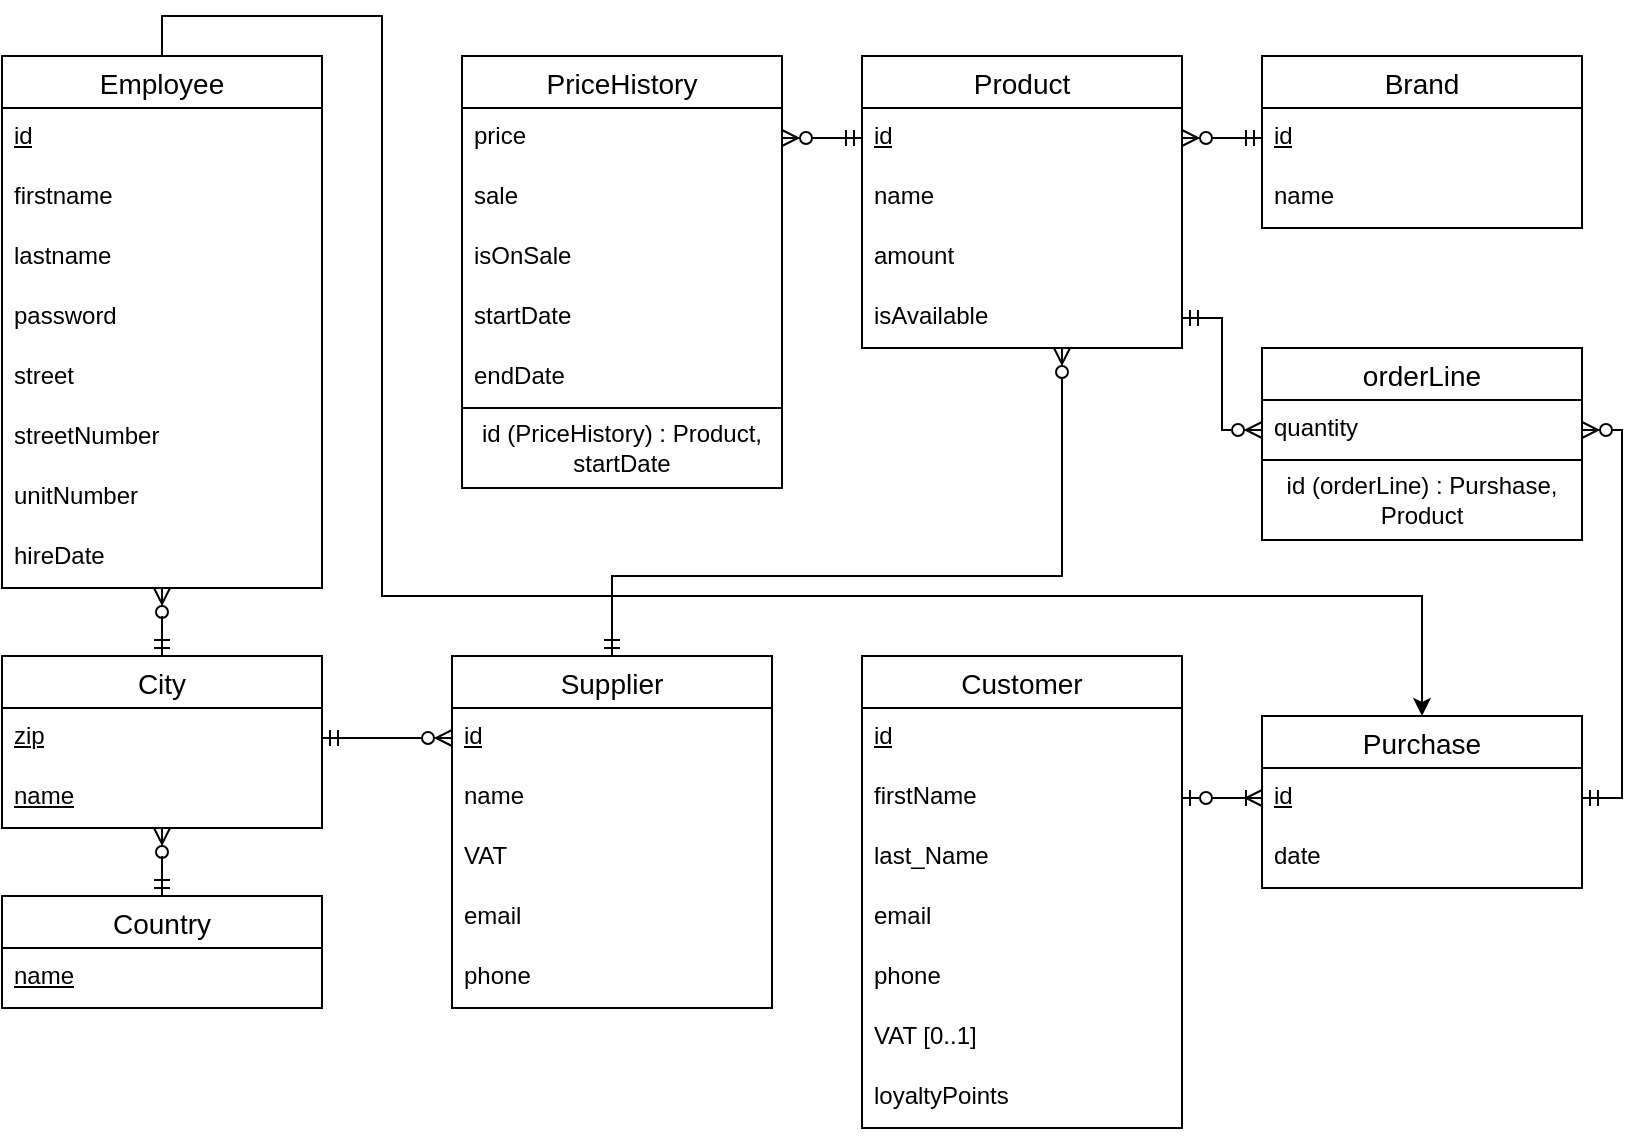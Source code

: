 <mxfile version="26.0.16">
  <diagram name="Page-1" id="KWOimu77VMeg4pdiOKhi">
    <mxGraphModel dx="1020" dy="663" grid="1" gridSize="10" guides="1" tooltips="1" connect="1" arrows="1" fold="1" page="1" pageScale="1" pageWidth="850" pageHeight="1100" math="0" shadow="0">
      <root>
        <mxCell id="0" />
        <mxCell id="1" parent="0" />
        <mxCell id="eKYF488PRIwVj6qgCMkd-55" style="edgeStyle=orthogonalEdgeStyle;rounded=0;orthogonalLoop=1;jettySize=auto;html=1;exitX=0.5;exitY=0;exitDx=0;exitDy=0;entryX=0.5;entryY=0;entryDx=0;entryDy=0;" edge="1" parent="1" source="mwfjOEjG_0USMS4IyQ6j-1" target="eKYF488PRIwVj6qgCMkd-29">
          <mxGeometry relative="1" as="geometry">
            <Array as="points">
              <mxPoint x="100" y="20" />
              <mxPoint x="210" y="20" />
              <mxPoint x="210" y="310" />
              <mxPoint x="730" y="310" />
            </Array>
          </mxGeometry>
        </mxCell>
        <mxCell id="mwfjOEjG_0USMS4IyQ6j-1" value="Employee" style="swimlane;fontStyle=0;childLayout=stackLayout;horizontal=1;startSize=26;horizontalStack=0;resizeParent=1;resizeParentMax=0;resizeLast=0;collapsible=1;marginBottom=0;align=center;fontSize=14;" parent="1" vertex="1">
          <mxGeometry x="20" y="40" width="160" height="266" as="geometry" />
        </mxCell>
        <mxCell id="mwfjOEjG_0USMS4IyQ6j-2" value="&lt;u&gt;id&lt;/u&gt;" style="text;strokeColor=none;fillColor=none;spacingLeft=4;spacingRight=4;overflow=hidden;rotatable=0;points=[[0,0.5],[1,0.5]];portConstraint=eastwest;fontSize=12;whiteSpace=wrap;html=1;" parent="mwfjOEjG_0USMS4IyQ6j-1" vertex="1">
          <mxGeometry y="26" width="160" height="30" as="geometry" />
        </mxCell>
        <mxCell id="mwfjOEjG_0USMS4IyQ6j-3" value="firstname" style="text;strokeColor=none;fillColor=none;spacingLeft=4;spacingRight=4;overflow=hidden;rotatable=0;points=[[0,0.5],[1,0.5]];portConstraint=eastwest;fontSize=12;whiteSpace=wrap;html=1;" parent="mwfjOEjG_0USMS4IyQ6j-1" vertex="1">
          <mxGeometry y="56" width="160" height="30" as="geometry" />
        </mxCell>
        <mxCell id="mwfjOEjG_0USMS4IyQ6j-4" value="lastname" style="text;strokeColor=none;fillColor=none;spacingLeft=4;spacingRight=4;overflow=hidden;rotatable=0;points=[[0,0.5],[1,0.5]];portConstraint=eastwest;fontSize=12;whiteSpace=wrap;html=1;" parent="mwfjOEjG_0USMS4IyQ6j-1" vertex="1">
          <mxGeometry y="86" width="160" height="30" as="geometry" />
        </mxCell>
        <mxCell id="mwfjOEjG_0USMS4IyQ6j-5" value="password" style="text;strokeColor=none;fillColor=none;spacingLeft=4;spacingRight=4;overflow=hidden;rotatable=0;points=[[0,0.5],[1,0.5]];portConstraint=eastwest;fontSize=12;whiteSpace=wrap;html=1;" parent="mwfjOEjG_0USMS4IyQ6j-1" vertex="1">
          <mxGeometry y="116" width="160" height="30" as="geometry" />
        </mxCell>
        <mxCell id="QZr-z11k4kutJhDiOuYp-19" value="street" style="text;strokeColor=none;fillColor=none;spacingLeft=4;spacingRight=4;overflow=hidden;rotatable=0;points=[[0,0.5],[1,0.5]];portConstraint=eastwest;fontSize=12;whiteSpace=wrap;html=1;" parent="mwfjOEjG_0USMS4IyQ6j-1" vertex="1">
          <mxGeometry y="146" width="160" height="30" as="geometry" />
        </mxCell>
        <mxCell id="QZr-z11k4kutJhDiOuYp-20" value="streetNumber" style="text;strokeColor=none;fillColor=none;spacingLeft=4;spacingRight=4;overflow=hidden;rotatable=0;points=[[0,0.5],[1,0.5]];portConstraint=eastwest;fontSize=12;whiteSpace=wrap;html=1;" parent="mwfjOEjG_0USMS4IyQ6j-1" vertex="1">
          <mxGeometry y="176" width="160" height="30" as="geometry" />
        </mxCell>
        <mxCell id="QZr-z11k4kutJhDiOuYp-21" value="unitNumber" style="text;strokeColor=none;fillColor=none;spacingLeft=4;spacingRight=4;overflow=hidden;rotatable=0;points=[[0,0.5],[1,0.5]];portConstraint=eastwest;fontSize=12;whiteSpace=wrap;html=1;" parent="mwfjOEjG_0USMS4IyQ6j-1" vertex="1">
          <mxGeometry y="206" width="160" height="30" as="geometry" />
        </mxCell>
        <mxCell id="QZr-z11k4kutJhDiOuYp-26" value="hireDate" style="text;strokeColor=none;fillColor=none;spacingLeft=4;spacingRight=4;overflow=hidden;rotatable=0;points=[[0,0.5],[1,0.5]];portConstraint=eastwest;fontSize=12;whiteSpace=wrap;html=1;" parent="mwfjOEjG_0USMS4IyQ6j-1" vertex="1">
          <mxGeometry y="236" width="160" height="30" as="geometry" />
        </mxCell>
        <mxCell id="mwfjOEjG_0USMS4IyQ6j-6" value="Product" style="swimlane;fontStyle=0;childLayout=stackLayout;horizontal=1;startSize=26;horizontalStack=0;resizeParent=1;resizeParentMax=0;resizeLast=0;collapsible=1;marginBottom=0;align=center;fontSize=14;" parent="1" vertex="1">
          <mxGeometry x="450" y="40" width="160" height="146" as="geometry" />
        </mxCell>
        <mxCell id="mwfjOEjG_0USMS4IyQ6j-7" value="&lt;u&gt;id&lt;/u&gt;" style="text;strokeColor=none;fillColor=none;spacingLeft=4;spacingRight=4;overflow=hidden;rotatable=0;points=[[0,0.5],[1,0.5]];portConstraint=eastwest;fontSize=12;whiteSpace=wrap;html=1;" parent="mwfjOEjG_0USMS4IyQ6j-6" vertex="1">
          <mxGeometry y="26" width="160" height="30" as="geometry" />
        </mxCell>
        <mxCell id="mwfjOEjG_0USMS4IyQ6j-8" value="name" style="text;strokeColor=none;fillColor=none;spacingLeft=4;spacingRight=4;overflow=hidden;rotatable=0;points=[[0,0.5],[1,0.5]];portConstraint=eastwest;fontSize=12;whiteSpace=wrap;html=1;" parent="mwfjOEjG_0USMS4IyQ6j-6" vertex="1">
          <mxGeometry y="56" width="160" height="30" as="geometry" />
        </mxCell>
        <mxCell id="mwfjOEjG_0USMS4IyQ6j-9" value="amount" style="text;strokeColor=none;fillColor=none;spacingLeft=4;spacingRight=4;overflow=hidden;rotatable=0;points=[[0,0.5],[1,0.5]];portConstraint=eastwest;fontSize=12;whiteSpace=wrap;html=1;" parent="mwfjOEjG_0USMS4IyQ6j-6" vertex="1">
          <mxGeometry y="86" width="160" height="30" as="geometry" />
        </mxCell>
        <mxCell id="QZr-z11k4kutJhDiOuYp-1" value="isAvailable" style="text;strokeColor=none;fillColor=none;spacingLeft=4;spacingRight=4;overflow=hidden;rotatable=0;points=[[0,0.5],[1,0.5]];portConstraint=eastwest;fontSize=12;whiteSpace=wrap;html=1;" parent="mwfjOEjG_0USMS4IyQ6j-6" vertex="1">
          <mxGeometry y="116" width="160" height="30" as="geometry" />
        </mxCell>
        <mxCell id="mwfjOEjG_0USMS4IyQ6j-19" value="Brand" style="swimlane;fontStyle=0;childLayout=stackLayout;horizontal=1;startSize=26;horizontalStack=0;resizeParent=1;resizeParentMax=0;resizeLast=0;collapsible=1;marginBottom=0;align=center;fontSize=14;" parent="1" vertex="1">
          <mxGeometry x="650" y="40" width="160" height="86" as="geometry" />
        </mxCell>
        <mxCell id="mwfjOEjG_0USMS4IyQ6j-20" value="&lt;u&gt;id&lt;/u&gt;" style="text;strokeColor=none;fillColor=none;spacingLeft=4;spacingRight=4;overflow=hidden;rotatable=0;points=[[0,0.5],[1,0.5]];portConstraint=eastwest;fontSize=12;whiteSpace=wrap;html=1;" parent="mwfjOEjG_0USMS4IyQ6j-19" vertex="1">
          <mxGeometry y="26" width="160" height="30" as="geometry" />
        </mxCell>
        <mxCell id="QZr-z11k4kutJhDiOuYp-6" value="name" style="text;strokeColor=none;fillColor=none;spacingLeft=4;spacingRight=4;overflow=hidden;rotatable=0;points=[[0,0.5],[1,0.5]];portConstraint=eastwest;fontSize=12;whiteSpace=wrap;html=1;" parent="mwfjOEjG_0USMS4IyQ6j-19" vertex="1">
          <mxGeometry y="56" width="160" height="30" as="geometry" />
        </mxCell>
        <mxCell id="QZr-z11k4kutJhDiOuYp-2" value="Supplier" style="swimlane;fontStyle=0;childLayout=stackLayout;horizontal=1;startSize=26;horizontalStack=0;resizeParent=1;resizeParentMax=0;resizeLast=0;collapsible=1;marginBottom=0;align=center;fontSize=14;" parent="1" vertex="1">
          <mxGeometry x="245" y="340" width="160" height="176" as="geometry" />
        </mxCell>
        <mxCell id="QZr-z11k4kutJhDiOuYp-3" value="&lt;u&gt;id&lt;/u&gt;" style="text;strokeColor=none;fillColor=none;spacingLeft=4;spacingRight=4;overflow=hidden;rotatable=0;points=[[0,0.5],[1,0.5]];portConstraint=eastwest;fontSize=12;whiteSpace=wrap;html=1;" parent="QZr-z11k4kutJhDiOuYp-2" vertex="1">
          <mxGeometry y="26" width="160" height="30" as="geometry" />
        </mxCell>
        <mxCell id="QZr-z11k4kutJhDiOuYp-7" value="name" style="text;strokeColor=none;fillColor=none;spacingLeft=4;spacingRight=4;overflow=hidden;rotatable=0;points=[[0,0.5],[1,0.5]];portConstraint=eastwest;fontSize=12;whiteSpace=wrap;html=1;" parent="QZr-z11k4kutJhDiOuYp-2" vertex="1">
          <mxGeometry y="56" width="160" height="30" as="geometry" />
        </mxCell>
        <mxCell id="QZr-z11k4kutJhDiOuYp-8" value="VAT" style="text;strokeColor=none;fillColor=none;spacingLeft=4;spacingRight=4;overflow=hidden;rotatable=0;points=[[0,0.5],[1,0.5]];portConstraint=eastwest;fontSize=12;whiteSpace=wrap;html=1;" parent="QZr-z11k4kutJhDiOuYp-2" vertex="1">
          <mxGeometry y="86" width="160" height="30" as="geometry" />
        </mxCell>
        <mxCell id="QZr-z11k4kutJhDiOuYp-14" value="email" style="text;strokeColor=none;fillColor=none;spacingLeft=4;spacingRight=4;overflow=hidden;rotatable=0;points=[[0,0.5],[1,0.5]];portConstraint=eastwest;fontSize=12;whiteSpace=wrap;html=1;" parent="QZr-z11k4kutJhDiOuYp-2" vertex="1">
          <mxGeometry y="116" width="160" height="30" as="geometry" />
        </mxCell>
        <mxCell id="QZr-z11k4kutJhDiOuYp-27" value="phone" style="text;strokeColor=none;fillColor=none;spacingLeft=4;spacingRight=4;overflow=hidden;rotatable=0;points=[[0,0.5],[1,0.5]];portConstraint=eastwest;fontSize=12;whiteSpace=wrap;html=1;" parent="QZr-z11k4kutJhDiOuYp-2" vertex="1">
          <mxGeometry y="146" width="160" height="30" as="geometry" />
        </mxCell>
        <mxCell id="eKYF488PRIwVj6qgCMkd-42" style="edgeStyle=orthogonalEdgeStyle;rounded=0;orthogonalLoop=1;jettySize=auto;html=1;exitX=0.5;exitY=0;exitDx=0;exitDy=0;endArrow=ERzeroToMany;endFill=0;startArrow=ERmandOne;startFill=0;" edge="1" parent="1" source="QZr-z11k4kutJhDiOuYp-15" target="mwfjOEjG_0USMS4IyQ6j-1">
          <mxGeometry relative="1" as="geometry" />
        </mxCell>
        <mxCell id="QZr-z11k4kutJhDiOuYp-15" value="City" style="swimlane;fontStyle=0;childLayout=stackLayout;horizontal=1;startSize=26;horizontalStack=0;resizeParent=1;resizeParentMax=0;resizeLast=0;collapsible=1;marginBottom=0;align=center;fontSize=14;" parent="1" vertex="1">
          <mxGeometry x="20" y="340" width="160" height="86" as="geometry" />
        </mxCell>
        <mxCell id="QZr-z11k4kutJhDiOuYp-16" value="&lt;u&gt;zip&lt;/u&gt;" style="text;strokeColor=none;fillColor=none;spacingLeft=4;spacingRight=4;overflow=hidden;rotatable=0;points=[[0,0.5],[1,0.5]];portConstraint=eastwest;fontSize=12;whiteSpace=wrap;html=1;" parent="QZr-z11k4kutJhDiOuYp-15" vertex="1">
          <mxGeometry y="26" width="160" height="30" as="geometry" />
        </mxCell>
        <mxCell id="QZr-z11k4kutJhDiOuYp-17" value="&lt;u&gt;name&lt;/u&gt;" style="text;strokeColor=none;fillColor=none;spacingLeft=4;spacingRight=4;overflow=hidden;rotatable=0;points=[[0,0.5],[1,0.5]];portConstraint=eastwest;fontSize=12;whiteSpace=wrap;html=1;" parent="QZr-z11k4kutJhDiOuYp-15" vertex="1">
          <mxGeometry y="56" width="160" height="30" as="geometry" />
        </mxCell>
        <mxCell id="eKYF488PRIwVj6qgCMkd-43" style="edgeStyle=orthogonalEdgeStyle;rounded=0;orthogonalLoop=1;jettySize=auto;html=1;exitX=0.5;exitY=0;exitDx=0;exitDy=0;endArrow=ERzeroToMany;endFill=0;startArrow=ERmandOne;startFill=0;" edge="1" parent="1" source="QZr-z11k4kutJhDiOuYp-22" target="QZr-z11k4kutJhDiOuYp-15">
          <mxGeometry relative="1" as="geometry" />
        </mxCell>
        <mxCell id="QZr-z11k4kutJhDiOuYp-22" value="Country" style="swimlane;fontStyle=0;childLayout=stackLayout;horizontal=1;startSize=26;horizontalStack=0;resizeParent=1;resizeParentMax=0;resizeLast=0;collapsible=1;marginBottom=0;align=center;fontSize=14;" parent="1" vertex="1">
          <mxGeometry x="20" y="460" width="160" height="56" as="geometry" />
        </mxCell>
        <mxCell id="QZr-z11k4kutJhDiOuYp-23" value="&lt;u&gt;name&lt;/u&gt;" style="text;strokeColor=none;fillColor=none;spacingLeft=4;spacingRight=4;overflow=hidden;rotatable=0;points=[[0,0.5],[1,0.5]];portConstraint=eastwest;fontSize=12;whiteSpace=wrap;html=1;" parent="QZr-z11k4kutJhDiOuYp-22" vertex="1">
          <mxGeometry y="26" width="160" height="30" as="geometry" />
        </mxCell>
        <mxCell id="eKYF488PRIwVj6qgCMkd-2" value="PriceHistory" style="swimlane;fontStyle=0;childLayout=stackLayout;horizontal=1;startSize=26;horizontalStack=0;resizeParent=1;resizeParentMax=0;resizeLast=0;collapsible=1;marginBottom=0;align=center;fontSize=14;" vertex="1" parent="1">
          <mxGeometry x="250" y="40" width="160" height="216" as="geometry" />
        </mxCell>
        <mxCell id="eKYF488PRIwVj6qgCMkd-4" value="price" style="text;strokeColor=none;fillColor=none;spacingLeft=4;spacingRight=4;overflow=hidden;rotatable=0;points=[[0,0.5],[1,0.5]];portConstraint=eastwest;fontSize=12;whiteSpace=wrap;html=1;" vertex="1" parent="eKYF488PRIwVj6qgCMkd-2">
          <mxGeometry y="26" width="160" height="30" as="geometry" />
        </mxCell>
        <mxCell id="eKYF488PRIwVj6qgCMkd-18" value="sale" style="text;strokeColor=none;fillColor=none;spacingLeft=4;spacingRight=4;overflow=hidden;rotatable=0;points=[[0,0.5],[1,0.5]];portConstraint=eastwest;fontSize=12;whiteSpace=wrap;html=1;" vertex="1" parent="eKYF488PRIwVj6qgCMkd-2">
          <mxGeometry y="56" width="160" height="30" as="geometry" />
        </mxCell>
        <mxCell id="eKYF488PRIwVj6qgCMkd-19" value="isOnSale" style="text;strokeColor=none;fillColor=none;spacingLeft=4;spacingRight=4;overflow=hidden;rotatable=0;points=[[0,0.5],[1,0.5]];portConstraint=eastwest;fontSize=12;whiteSpace=wrap;html=1;" vertex="1" parent="eKYF488PRIwVj6qgCMkd-2">
          <mxGeometry y="86" width="160" height="30" as="geometry" />
        </mxCell>
        <mxCell id="eKYF488PRIwVj6qgCMkd-11" value="startDate" style="text;strokeColor=none;fillColor=none;spacingLeft=4;spacingRight=4;overflow=hidden;rotatable=0;points=[[0,0.5],[1,0.5]];portConstraint=eastwest;fontSize=12;whiteSpace=wrap;html=1;" vertex="1" parent="eKYF488PRIwVj6qgCMkd-2">
          <mxGeometry y="116" width="160" height="30" as="geometry" />
        </mxCell>
        <mxCell id="eKYF488PRIwVj6qgCMkd-12" value="endDate" style="text;strokeColor=none;fillColor=none;spacingLeft=4;spacingRight=4;overflow=hidden;rotatable=0;points=[[0,0.5],[1,0.5]];portConstraint=eastwest;fontSize=12;whiteSpace=wrap;html=1;" vertex="1" parent="eKYF488PRIwVj6qgCMkd-2">
          <mxGeometry y="146" width="160" height="30" as="geometry" />
        </mxCell>
        <mxCell id="eKYF488PRIwVj6qgCMkd-10" value="id (PriceHistory) : Product, startDate" style="whiteSpace=wrap;html=1;align=center;" vertex="1" parent="eKYF488PRIwVj6qgCMkd-2">
          <mxGeometry y="176" width="160" height="40" as="geometry" />
        </mxCell>
        <mxCell id="eKYF488PRIwVj6qgCMkd-20" value="Customer" style="swimlane;fontStyle=0;childLayout=stackLayout;horizontal=1;startSize=26;horizontalStack=0;resizeParent=1;resizeParentMax=0;resizeLast=0;collapsible=1;marginBottom=0;align=center;fontSize=14;" vertex="1" parent="1">
          <mxGeometry x="450" y="340" width="160" height="236" as="geometry" />
        </mxCell>
        <mxCell id="eKYF488PRIwVj6qgCMkd-21" value="&lt;u&gt;id&lt;/u&gt;" style="text;strokeColor=none;fillColor=none;spacingLeft=4;spacingRight=4;overflow=hidden;rotatable=0;points=[[0,0.5],[1,0.5]];portConstraint=eastwest;fontSize=12;whiteSpace=wrap;html=1;" vertex="1" parent="eKYF488PRIwVj6qgCMkd-20">
          <mxGeometry y="26" width="160" height="30" as="geometry" />
        </mxCell>
        <mxCell id="eKYF488PRIwVj6qgCMkd-22" value="firstName" style="text;strokeColor=none;fillColor=none;spacingLeft=4;spacingRight=4;overflow=hidden;rotatable=0;points=[[0,0.5],[1,0.5]];portConstraint=eastwest;fontSize=12;whiteSpace=wrap;html=1;" vertex="1" parent="eKYF488PRIwVj6qgCMkd-20">
          <mxGeometry y="56" width="160" height="30" as="geometry" />
        </mxCell>
        <mxCell id="eKYF488PRIwVj6qgCMkd-26" value="last_Name" style="text;strokeColor=none;fillColor=none;spacingLeft=4;spacingRight=4;overflow=hidden;rotatable=0;points=[[0,0.5],[1,0.5]];portConstraint=eastwest;fontSize=12;whiteSpace=wrap;html=1;" vertex="1" parent="eKYF488PRIwVj6qgCMkd-20">
          <mxGeometry y="86" width="160" height="30" as="geometry" />
        </mxCell>
        <mxCell id="eKYF488PRIwVj6qgCMkd-24" value="email" style="text;strokeColor=none;fillColor=none;spacingLeft=4;spacingRight=4;overflow=hidden;rotatable=0;points=[[0,0.5],[1,0.5]];portConstraint=eastwest;fontSize=12;whiteSpace=wrap;html=1;" vertex="1" parent="eKYF488PRIwVj6qgCMkd-20">
          <mxGeometry y="116" width="160" height="30" as="geometry" />
        </mxCell>
        <mxCell id="eKYF488PRIwVj6qgCMkd-25" value="phone" style="text;strokeColor=none;fillColor=none;spacingLeft=4;spacingRight=4;overflow=hidden;rotatable=0;points=[[0,0.5],[1,0.5]];portConstraint=eastwest;fontSize=12;whiteSpace=wrap;html=1;" vertex="1" parent="eKYF488PRIwVj6qgCMkd-20">
          <mxGeometry y="146" width="160" height="30" as="geometry" />
        </mxCell>
        <mxCell id="eKYF488PRIwVj6qgCMkd-23" value="VAT [0..1]" style="text;strokeColor=none;fillColor=none;spacingLeft=4;spacingRight=4;overflow=hidden;rotatable=0;points=[[0,0.5],[1,0.5]];portConstraint=eastwest;fontSize=12;whiteSpace=wrap;html=1;" vertex="1" parent="eKYF488PRIwVj6qgCMkd-20">
          <mxGeometry y="176" width="160" height="30" as="geometry" />
        </mxCell>
        <mxCell id="eKYF488PRIwVj6qgCMkd-27" value="loyaltyPoints" style="text;strokeColor=none;fillColor=none;spacingLeft=4;spacingRight=4;overflow=hidden;rotatable=0;points=[[0,0.5],[1,0.5]];portConstraint=eastwest;fontSize=12;whiteSpace=wrap;html=1;" vertex="1" parent="eKYF488PRIwVj6qgCMkd-20">
          <mxGeometry y="206" width="160" height="30" as="geometry" />
        </mxCell>
        <mxCell id="eKYF488PRIwVj6qgCMkd-29" value="Purchase" style="swimlane;fontStyle=0;childLayout=stackLayout;horizontal=1;startSize=26;horizontalStack=0;resizeParent=1;resizeParentMax=0;resizeLast=0;collapsible=1;marginBottom=0;align=center;fontSize=14;" vertex="1" parent="1">
          <mxGeometry x="650" y="370" width="160" height="86" as="geometry" />
        </mxCell>
        <mxCell id="eKYF488PRIwVj6qgCMkd-30" value="&lt;u&gt;id&lt;/u&gt;" style="text;strokeColor=none;fillColor=none;spacingLeft=4;spacingRight=4;overflow=hidden;rotatable=0;points=[[0,0.5],[1,0.5]];portConstraint=eastwest;fontSize=12;whiteSpace=wrap;html=1;" vertex="1" parent="eKYF488PRIwVj6qgCMkd-29">
          <mxGeometry y="26" width="160" height="30" as="geometry" />
        </mxCell>
        <mxCell id="eKYF488PRIwVj6qgCMkd-31" value="date" style="text;strokeColor=none;fillColor=none;spacingLeft=4;spacingRight=4;overflow=hidden;rotatable=0;points=[[0,0.5],[1,0.5]];portConstraint=eastwest;fontSize=12;whiteSpace=wrap;html=1;" vertex="1" parent="eKYF488PRIwVj6qgCMkd-29">
          <mxGeometry y="56" width="160" height="30" as="geometry" />
        </mxCell>
        <mxCell id="eKYF488PRIwVj6qgCMkd-33" value="orderLine" style="swimlane;fontStyle=0;childLayout=stackLayout;horizontal=1;startSize=26;horizontalStack=0;resizeParent=1;resizeParentMax=0;resizeLast=0;collapsible=1;marginBottom=0;align=center;fontSize=14;" vertex="1" parent="1">
          <mxGeometry x="650" y="186" width="160" height="96" as="geometry" />
        </mxCell>
        <mxCell id="eKYF488PRIwVj6qgCMkd-34" value="quantity" style="text;strokeColor=none;fillColor=none;spacingLeft=4;spacingRight=4;overflow=hidden;rotatable=0;points=[[0,0.5],[1,0.5]];portConstraint=eastwest;fontSize=12;whiteSpace=wrap;html=1;" vertex="1" parent="eKYF488PRIwVj6qgCMkd-33">
          <mxGeometry y="26" width="160" height="30" as="geometry" />
        </mxCell>
        <mxCell id="eKYF488PRIwVj6qgCMkd-40" value="id (orderLine) : Purshase, Product" style="whiteSpace=wrap;html=1;align=center;" vertex="1" parent="eKYF488PRIwVj6qgCMkd-33">
          <mxGeometry y="56" width="160" height="40" as="geometry" />
        </mxCell>
        <mxCell id="eKYF488PRIwVj6qgCMkd-44" style="edgeStyle=orthogonalEdgeStyle;rounded=0;orthogonalLoop=1;jettySize=auto;html=1;exitX=0;exitY=0.5;exitDx=0;exitDy=0;entryX=1;entryY=0.5;entryDx=0;entryDy=0;endArrow=ERmandOne;endFill=0;startArrow=ERzeroToMany;startFill=0;" edge="1" parent="1" source="QZr-z11k4kutJhDiOuYp-3" target="QZr-z11k4kutJhDiOuYp-16">
          <mxGeometry relative="1" as="geometry" />
        </mxCell>
        <mxCell id="eKYF488PRIwVj6qgCMkd-45" style="edgeStyle=orthogonalEdgeStyle;rounded=0;orthogonalLoop=1;jettySize=auto;html=1;exitX=0.5;exitY=0;exitDx=0;exitDy=0;endArrow=ERzeroToMany;endFill=0;startArrow=ERmandOne;startFill=0;" edge="1" parent="1" source="QZr-z11k4kutJhDiOuYp-2" target="mwfjOEjG_0USMS4IyQ6j-6">
          <mxGeometry relative="1" as="geometry">
            <Array as="points">
              <mxPoint x="325" y="300" />
              <mxPoint x="550" y="300" />
            </Array>
          </mxGeometry>
        </mxCell>
        <mxCell id="eKYF488PRIwVj6qgCMkd-49" style="edgeStyle=orthogonalEdgeStyle;rounded=0;orthogonalLoop=1;jettySize=auto;html=1;exitX=0;exitY=0.5;exitDx=0;exitDy=0;entryX=1;entryY=0.5;entryDx=0;entryDy=0;endArrow=ERzeroToMany;endFill=0;startArrow=ERmandOne;startFill=0;" edge="1" parent="1" source="mwfjOEjG_0USMS4IyQ6j-7" target="eKYF488PRIwVj6qgCMkd-4">
          <mxGeometry relative="1" as="geometry" />
        </mxCell>
        <mxCell id="eKYF488PRIwVj6qgCMkd-50" style="edgeStyle=orthogonalEdgeStyle;rounded=0;orthogonalLoop=1;jettySize=auto;html=1;exitX=1;exitY=0.5;exitDx=0;exitDy=0;entryX=0;entryY=0.5;entryDx=0;entryDy=0;endArrow=ERmandOne;endFill=0;startArrow=ERzeroToMany;startFill=0;" edge="1" parent="1" source="mwfjOEjG_0USMS4IyQ6j-7" target="mwfjOEjG_0USMS4IyQ6j-20">
          <mxGeometry relative="1" as="geometry" />
        </mxCell>
        <mxCell id="eKYF488PRIwVj6qgCMkd-51" style="edgeStyle=orthogonalEdgeStyle;rounded=0;orthogonalLoop=1;jettySize=auto;html=1;exitX=1;exitY=0.5;exitDx=0;exitDy=0;entryX=0;entryY=0.5;entryDx=0;entryDy=0;endArrow=ERzeroToMany;endFill=0;startArrow=ERmandOne;startFill=0;" edge="1" parent="1" source="QZr-z11k4kutJhDiOuYp-1" target="eKYF488PRIwVj6qgCMkd-34">
          <mxGeometry relative="1" as="geometry" />
        </mxCell>
        <mxCell id="eKYF488PRIwVj6qgCMkd-53" style="edgeStyle=orthogonalEdgeStyle;rounded=0;orthogonalLoop=1;jettySize=auto;html=1;exitX=1;exitY=0.5;exitDx=0;exitDy=0;entryX=1;entryY=0.5;entryDx=0;entryDy=0;endArrow=ERmandOne;endFill=0;startArrow=ERzeroToMany;startFill=0;" edge="1" parent="1" source="eKYF488PRIwVj6qgCMkd-34" target="eKYF488PRIwVj6qgCMkd-30">
          <mxGeometry relative="1" as="geometry" />
        </mxCell>
        <mxCell id="eKYF488PRIwVj6qgCMkd-54" style="edgeStyle=orthogonalEdgeStyle;rounded=0;orthogonalLoop=1;jettySize=auto;html=1;exitX=0;exitY=0.5;exitDx=0;exitDy=0;entryX=1;entryY=0.5;entryDx=0;entryDy=0;endArrow=ERzeroToOne;endFill=0;startArrow=ERoneToMany;startFill=0;" edge="1" parent="1" source="eKYF488PRIwVj6qgCMkd-30" target="eKYF488PRIwVj6qgCMkd-22">
          <mxGeometry relative="1" as="geometry" />
        </mxCell>
      </root>
    </mxGraphModel>
  </diagram>
</mxfile>
